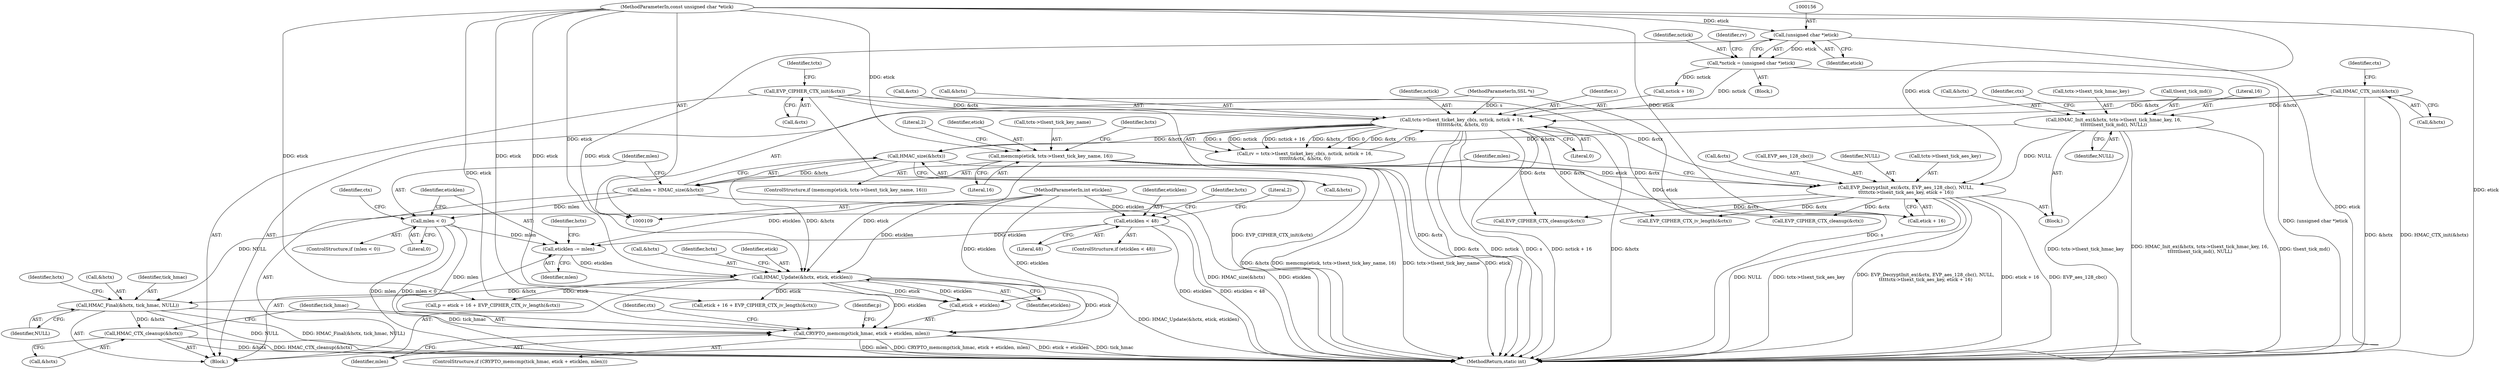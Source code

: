 digraph "0_openssl_7fd4ce6a997be5f5c9e744ac527725c2850de203@API" {
"1000247" [label="(Call,HMAC_Final(&hctx, tick_hmac, NULL))"];
"1000242" [label="(Call,HMAC_Update(&hctx, etick, eticklen))"];
"1000225" [label="(Call,HMAC_size(&hctx))"];
"1000161" [label="(Call,tctx->tlsext_ticket_key_cb(s, nctick, nctick + 16,\n\t\t\t\t\t\t\t&ctx, &hctx, 0))"];
"1000110" [label="(MethodParameterIn,SSL *s)"];
"1000153" [label="(Call,*nctick = (unsigned char *)etick)"];
"1000155" [label="(Call,(unsigned char *)etick)"];
"1000111" [label="(MethodParameterIn,const unsigned char *etick)"];
"1000144" [label="(Call,EVP_CIPHER_CTX_init(&ctx))"];
"1000141" [label="(Call,HMAC_CTX_init(&hctx))"];
"1000203" [label="(Call,HMAC_Init_ex(&hctx, tctx->tlsext_tick_hmac_key, 16,\n\t\t\t\t\ttlsext_tick_md(), NULL))"];
"1000195" [label="(Call,memcmp(etick, tctx->tlsext_tick_key_name, 16))"];
"1000239" [label="(Call,eticklen -= mlen)"];
"1000229" [label="(Call,mlen < 0)"];
"1000223" [label="(Call,mlen = HMAC_size(&hctx))"];
"1000136" [label="(Call,eticklen < 48)"];
"1000112" [label="(MethodParameterIn,int eticklen)"];
"1000212" [label="(Call,EVP_DecryptInit_ex(&ctx, EVP_aes_128_cbc(), NULL,\n\t\t\t\ttctx->tlsext_tick_aes_key, etick + 16))"];
"1000252" [label="(Call,HMAC_CTX_cleanup(&hctx))"];
"1000256" [label="(Call,CRYPTO_memcmp(tick_hmac, etick + eticklen, mlen))"];
"1000249" [label="(Identifier,hctx)"];
"1000146" [label="(Identifier,ctx)"];
"1000242" [label="(Call,HMAC_Update(&hctx, etick, eticklen))"];
"1000145" [label="(Call,&ctx)"];
"1000193" [label="(Block,)"];
"1000265" [label="(Identifier,ctx)"];
"1000258" [label="(Call,etick + eticklen)"];
"1000163" [label="(Identifier,nctick)"];
"1000116" [label="(Block,)"];
"1000194" [label="(ControlStructure,if (memcmp(etick, tctx->tlsext_tick_key_name, 16)))"];
"1000159" [label="(Call,rv = tctx->tlsext_ticket_key_cb(s, nctick, nctick + 16,\n\t\t\t\t\t\t\t&ctx, &hctx, 0))"];
"1000255" [label="(ControlStructure,if (CRYPTO_memcmp(tick_hmac, etick + eticklen, mlen)))"];
"1000225" [label="(Call,HMAC_size(&hctx))"];
"1000263" [label="(Call,EVP_CIPHER_CTX_cleanup(&ctx))"];
"1000254" [label="(Identifier,hctx)"];
"1000112" [label="(MethodParameterIn,int eticklen)"];
"1000213" [label="(Call,&ctx)"];
"1000215" [label="(Call,EVP_aes_128_cbc())"];
"1000251" [label="(Identifier,NULL)"];
"1000205" [label="(Identifier,hctx)"];
"1000202" [label="(Literal,2)"];
"1000154" [label="(Identifier,nctick)"];
"1000256" [label="(Call,CRYPTO_memcmp(tick_hmac, etick + eticklen, mlen))"];
"1000240" [label="(Identifier,eticklen)"];
"1000212" [label="(Call,EVP_DecryptInit_ex(&ctx, EVP_aes_128_cbc(), NULL,\n\t\t\t\ttctx->tlsext_tick_aes_key, etick + 16))"];
"1000206" [label="(Call,tctx->tlsext_tick_hmac_key)"];
"1000164" [label="(Call,nctick + 16)"];
"1000245" [label="(Identifier,etick)"];
"1000269" [label="(Identifier,p)"];
"1000226" [label="(Call,&hctx)"];
"1000261" [label="(Identifier,mlen)"];
"1000230" [label="(Identifier,mlen)"];
"1000253" [label="(Call,&hctx)"];
"1000359" [label="(MethodReturn,static int)"];
"1000138" [label="(Literal,48)"];
"1000252" [label="(Call,HMAC_CTX_cleanup(&hctx))"];
"1000196" [label="(Identifier,etick)"];
"1000229" [label="(Call,mlen < 0)"];
"1000223" [label="(Call,mlen = HMAC_size(&hctx))"];
"1000157" [label="(Identifier,etick)"];
"1000211" [label="(Identifier,NULL)"];
"1000153" [label="(Call,*nctick = (unsigned char *)etick)"];
"1000110" [label="(MethodParameterIn,SSL *s)"];
"1000210" [label="(Call,tlsext_tick_md())"];
"1000270" [label="(Call,etick + 16 + EVP_CIPHER_CTX_iv_length(&ctx))"];
"1000241" [label="(Identifier,mlen)"];
"1000140" [label="(Literal,2)"];
"1000209" [label="(Literal,16)"];
"1000235" [label="(Identifier,ctx)"];
"1000161" [label="(Call,tctx->tlsext_ticket_key_cb(s, nctick, nctick + 16,\n\t\t\t\t\t\t\t&ctx, &hctx, 0))"];
"1000257" [label="(Identifier,tick_hmac)"];
"1000137" [label="(Identifier,eticklen)"];
"1000155" [label="(Call,(unsigned char *)etick)"];
"1000247" [label="(Call,HMAC_Final(&hctx, tick_hmac, NULL))"];
"1000204" [label="(Call,&hctx)"];
"1000144" [label="(Call,EVP_CIPHER_CTX_init(&ctx))"];
"1000162" [label="(Identifier,s)"];
"1000136" [label="(Call,eticklen < 48)"];
"1000143" [label="(Identifier,hctx)"];
"1000167" [label="(Call,&ctx)"];
"1000111" [label="(MethodParameterIn,const unsigned char *etick)"];
"1000214" [label="(Identifier,ctx)"];
"1000195" [label="(Call,memcmp(etick, tctx->tlsext_tick_key_name, 16))"];
"1000274" [label="(Call,EVP_CIPHER_CTX_iv_length(&ctx))"];
"1000171" [label="(Literal,0)"];
"1000246" [label="(Identifier,eticklen)"];
"1000149" [label="(Identifier,tctx)"];
"1000239" [label="(Call,eticklen -= mlen)"];
"1000151" [label="(Block,)"];
"1000216" [label="(Identifier,NULL)"];
"1000141" [label="(Call,HMAC_CTX_init(&hctx))"];
"1000160" [label="(Identifier,rv)"];
"1000228" [label="(ControlStructure,if (mlen < 0))"];
"1000268" [label="(Call,p = etick + 16 + EVP_CIPHER_CTX_iv_length(&ctx))"];
"1000203" [label="(Call,HMAC_Init_ex(&hctx, tctx->tlsext_tick_hmac_key, 16,\n\t\t\t\t\ttlsext_tick_md(), NULL))"];
"1000142" [label="(Call,&hctx)"];
"1000224" [label="(Identifier,mlen)"];
"1000233" [label="(Call,EVP_CIPHER_CTX_cleanup(&ctx))"];
"1000244" [label="(Identifier,hctx)"];
"1000197" [label="(Call,tctx->tlsext_tick_key_name)"];
"1000248" [label="(Call,&hctx)"];
"1000250" [label="(Identifier,tick_hmac)"];
"1000243" [label="(Call,&hctx)"];
"1000135" [label="(ControlStructure,if (eticklen < 48))"];
"1000220" [label="(Call,etick + 16)"];
"1000169" [label="(Call,&hctx)"];
"1000231" [label="(Literal,0)"];
"1000200" [label="(Literal,16)"];
"1000217" [label="(Call,tctx->tlsext_tick_aes_key)"];
"1000247" -> "1000116"  [label="AST: "];
"1000247" -> "1000251"  [label="CFG: "];
"1000248" -> "1000247"  [label="AST: "];
"1000250" -> "1000247"  [label="AST: "];
"1000251" -> "1000247"  [label="AST: "];
"1000254" -> "1000247"  [label="CFG: "];
"1000247" -> "1000359"  [label="DDG: NULL"];
"1000247" -> "1000359"  [label="DDG: HMAC_Final(&hctx, tick_hmac, NULL)"];
"1000242" -> "1000247"  [label="DDG: &hctx"];
"1000212" -> "1000247"  [label="DDG: NULL"];
"1000247" -> "1000252"  [label="DDG: &hctx"];
"1000247" -> "1000256"  [label="DDG: tick_hmac"];
"1000242" -> "1000116"  [label="AST: "];
"1000242" -> "1000246"  [label="CFG: "];
"1000243" -> "1000242"  [label="AST: "];
"1000245" -> "1000242"  [label="AST: "];
"1000246" -> "1000242"  [label="AST: "];
"1000249" -> "1000242"  [label="CFG: "];
"1000242" -> "1000359"  [label="DDG: HMAC_Update(&hctx, etick, eticklen)"];
"1000225" -> "1000242"  [label="DDG: &hctx"];
"1000155" -> "1000242"  [label="DDG: etick"];
"1000111" -> "1000242"  [label="DDG: etick"];
"1000195" -> "1000242"  [label="DDG: etick"];
"1000239" -> "1000242"  [label="DDG: eticklen"];
"1000112" -> "1000242"  [label="DDG: eticklen"];
"1000242" -> "1000256"  [label="DDG: etick"];
"1000242" -> "1000256"  [label="DDG: eticklen"];
"1000242" -> "1000258"  [label="DDG: etick"];
"1000242" -> "1000258"  [label="DDG: eticklen"];
"1000242" -> "1000268"  [label="DDG: etick"];
"1000242" -> "1000270"  [label="DDG: etick"];
"1000225" -> "1000223"  [label="AST: "];
"1000225" -> "1000226"  [label="CFG: "];
"1000226" -> "1000225"  [label="AST: "];
"1000223" -> "1000225"  [label="CFG: "];
"1000225" -> "1000359"  [label="DDG: &hctx"];
"1000225" -> "1000223"  [label="DDG: &hctx"];
"1000161" -> "1000225"  [label="DDG: &hctx"];
"1000203" -> "1000225"  [label="DDG: &hctx"];
"1000161" -> "1000159"  [label="AST: "];
"1000161" -> "1000171"  [label="CFG: "];
"1000162" -> "1000161"  [label="AST: "];
"1000163" -> "1000161"  [label="AST: "];
"1000164" -> "1000161"  [label="AST: "];
"1000167" -> "1000161"  [label="AST: "];
"1000169" -> "1000161"  [label="AST: "];
"1000171" -> "1000161"  [label="AST: "];
"1000159" -> "1000161"  [label="CFG: "];
"1000161" -> "1000359"  [label="DDG: nctick + 16"];
"1000161" -> "1000359"  [label="DDG: &hctx"];
"1000161" -> "1000359"  [label="DDG: &ctx"];
"1000161" -> "1000359"  [label="DDG: nctick"];
"1000161" -> "1000359"  [label="DDG: s"];
"1000161" -> "1000159"  [label="DDG: s"];
"1000161" -> "1000159"  [label="DDG: nctick"];
"1000161" -> "1000159"  [label="DDG: nctick + 16"];
"1000161" -> "1000159"  [label="DDG: &hctx"];
"1000161" -> "1000159"  [label="DDG: 0"];
"1000161" -> "1000159"  [label="DDG: &ctx"];
"1000110" -> "1000161"  [label="DDG: s"];
"1000153" -> "1000161"  [label="DDG: nctick"];
"1000144" -> "1000161"  [label="DDG: &ctx"];
"1000141" -> "1000161"  [label="DDG: &hctx"];
"1000161" -> "1000233"  [label="DDG: &ctx"];
"1000161" -> "1000263"  [label="DDG: &ctx"];
"1000161" -> "1000274"  [label="DDG: &ctx"];
"1000110" -> "1000109"  [label="AST: "];
"1000110" -> "1000359"  [label="DDG: s"];
"1000153" -> "1000151"  [label="AST: "];
"1000153" -> "1000155"  [label="CFG: "];
"1000154" -> "1000153"  [label="AST: "];
"1000155" -> "1000153"  [label="AST: "];
"1000160" -> "1000153"  [label="CFG: "];
"1000153" -> "1000359"  [label="DDG: (unsigned char *)etick"];
"1000155" -> "1000153"  [label="DDG: etick"];
"1000153" -> "1000164"  [label="DDG: nctick"];
"1000155" -> "1000157"  [label="CFG: "];
"1000156" -> "1000155"  [label="AST: "];
"1000157" -> "1000155"  [label="AST: "];
"1000155" -> "1000359"  [label="DDG: etick"];
"1000111" -> "1000155"  [label="DDG: etick"];
"1000111" -> "1000109"  [label="AST: "];
"1000111" -> "1000359"  [label="DDG: etick"];
"1000111" -> "1000195"  [label="DDG: etick"];
"1000111" -> "1000212"  [label="DDG: etick"];
"1000111" -> "1000220"  [label="DDG: etick"];
"1000111" -> "1000256"  [label="DDG: etick"];
"1000111" -> "1000258"  [label="DDG: etick"];
"1000111" -> "1000268"  [label="DDG: etick"];
"1000111" -> "1000270"  [label="DDG: etick"];
"1000144" -> "1000116"  [label="AST: "];
"1000144" -> "1000145"  [label="CFG: "];
"1000145" -> "1000144"  [label="AST: "];
"1000149" -> "1000144"  [label="CFG: "];
"1000144" -> "1000359"  [label="DDG: EVP_CIPHER_CTX_init(&ctx)"];
"1000144" -> "1000359"  [label="DDG: &ctx"];
"1000144" -> "1000212"  [label="DDG: &ctx"];
"1000141" -> "1000116"  [label="AST: "];
"1000141" -> "1000142"  [label="CFG: "];
"1000142" -> "1000141"  [label="AST: "];
"1000146" -> "1000141"  [label="CFG: "];
"1000141" -> "1000359"  [label="DDG: &hctx"];
"1000141" -> "1000359"  [label="DDG: HMAC_CTX_init(&hctx)"];
"1000141" -> "1000203"  [label="DDG: &hctx"];
"1000203" -> "1000193"  [label="AST: "];
"1000203" -> "1000211"  [label="CFG: "];
"1000204" -> "1000203"  [label="AST: "];
"1000206" -> "1000203"  [label="AST: "];
"1000209" -> "1000203"  [label="AST: "];
"1000210" -> "1000203"  [label="AST: "];
"1000211" -> "1000203"  [label="AST: "];
"1000214" -> "1000203"  [label="CFG: "];
"1000203" -> "1000359"  [label="DDG: tlsext_tick_md()"];
"1000203" -> "1000359"  [label="DDG: tctx->tlsext_tick_hmac_key"];
"1000203" -> "1000359"  [label="DDG: HMAC_Init_ex(&hctx, tctx->tlsext_tick_hmac_key, 16,\n\t\t\t\t\ttlsext_tick_md(), NULL)"];
"1000203" -> "1000212"  [label="DDG: NULL"];
"1000195" -> "1000194"  [label="AST: "];
"1000195" -> "1000200"  [label="CFG: "];
"1000196" -> "1000195"  [label="AST: "];
"1000197" -> "1000195"  [label="AST: "];
"1000200" -> "1000195"  [label="AST: "];
"1000202" -> "1000195"  [label="CFG: "];
"1000205" -> "1000195"  [label="CFG: "];
"1000195" -> "1000359"  [label="DDG: memcmp(etick, tctx->tlsext_tick_key_name, 16)"];
"1000195" -> "1000359"  [label="DDG: tctx->tlsext_tick_key_name"];
"1000195" -> "1000359"  [label="DDG: etick"];
"1000195" -> "1000212"  [label="DDG: etick"];
"1000195" -> "1000220"  [label="DDG: etick"];
"1000239" -> "1000116"  [label="AST: "];
"1000239" -> "1000241"  [label="CFG: "];
"1000240" -> "1000239"  [label="AST: "];
"1000241" -> "1000239"  [label="AST: "];
"1000244" -> "1000239"  [label="CFG: "];
"1000229" -> "1000239"  [label="DDG: mlen"];
"1000136" -> "1000239"  [label="DDG: eticklen"];
"1000112" -> "1000239"  [label="DDG: eticklen"];
"1000229" -> "1000228"  [label="AST: "];
"1000229" -> "1000231"  [label="CFG: "];
"1000230" -> "1000229"  [label="AST: "];
"1000231" -> "1000229"  [label="AST: "];
"1000235" -> "1000229"  [label="CFG: "];
"1000240" -> "1000229"  [label="CFG: "];
"1000229" -> "1000359"  [label="DDG: mlen < 0"];
"1000229" -> "1000359"  [label="DDG: mlen"];
"1000223" -> "1000229"  [label="DDG: mlen"];
"1000229" -> "1000256"  [label="DDG: mlen"];
"1000223" -> "1000116"  [label="AST: "];
"1000224" -> "1000223"  [label="AST: "];
"1000230" -> "1000223"  [label="CFG: "];
"1000223" -> "1000359"  [label="DDG: HMAC_size(&hctx)"];
"1000136" -> "1000135"  [label="AST: "];
"1000136" -> "1000138"  [label="CFG: "];
"1000137" -> "1000136"  [label="AST: "];
"1000138" -> "1000136"  [label="AST: "];
"1000140" -> "1000136"  [label="CFG: "];
"1000143" -> "1000136"  [label="CFG: "];
"1000136" -> "1000359"  [label="DDG: eticklen < 48"];
"1000136" -> "1000359"  [label="DDG: eticklen"];
"1000112" -> "1000136"  [label="DDG: eticklen"];
"1000112" -> "1000109"  [label="AST: "];
"1000112" -> "1000359"  [label="DDG: eticklen"];
"1000112" -> "1000256"  [label="DDG: eticklen"];
"1000112" -> "1000258"  [label="DDG: eticklen"];
"1000212" -> "1000193"  [label="AST: "];
"1000212" -> "1000220"  [label="CFG: "];
"1000213" -> "1000212"  [label="AST: "];
"1000215" -> "1000212"  [label="AST: "];
"1000216" -> "1000212"  [label="AST: "];
"1000217" -> "1000212"  [label="AST: "];
"1000220" -> "1000212"  [label="AST: "];
"1000224" -> "1000212"  [label="CFG: "];
"1000212" -> "1000359"  [label="DDG: NULL"];
"1000212" -> "1000359"  [label="DDG: tctx->tlsext_tick_aes_key"];
"1000212" -> "1000359"  [label="DDG: EVP_DecryptInit_ex(&ctx, EVP_aes_128_cbc(), NULL,\n\t\t\t\ttctx->tlsext_tick_aes_key, etick + 16)"];
"1000212" -> "1000359"  [label="DDG: etick + 16"];
"1000212" -> "1000359"  [label="DDG: EVP_aes_128_cbc()"];
"1000212" -> "1000233"  [label="DDG: &ctx"];
"1000212" -> "1000263"  [label="DDG: &ctx"];
"1000212" -> "1000274"  [label="DDG: &ctx"];
"1000252" -> "1000116"  [label="AST: "];
"1000252" -> "1000253"  [label="CFG: "];
"1000253" -> "1000252"  [label="AST: "];
"1000257" -> "1000252"  [label="CFG: "];
"1000252" -> "1000359"  [label="DDG: &hctx"];
"1000252" -> "1000359"  [label="DDG: HMAC_CTX_cleanup(&hctx)"];
"1000256" -> "1000255"  [label="AST: "];
"1000256" -> "1000261"  [label="CFG: "];
"1000257" -> "1000256"  [label="AST: "];
"1000258" -> "1000256"  [label="AST: "];
"1000261" -> "1000256"  [label="AST: "];
"1000265" -> "1000256"  [label="CFG: "];
"1000269" -> "1000256"  [label="CFG: "];
"1000256" -> "1000359"  [label="DDG: etick + eticklen"];
"1000256" -> "1000359"  [label="DDG: tick_hmac"];
"1000256" -> "1000359"  [label="DDG: mlen"];
"1000256" -> "1000359"  [label="DDG: CRYPTO_memcmp(tick_hmac, etick + eticklen, mlen)"];
}
